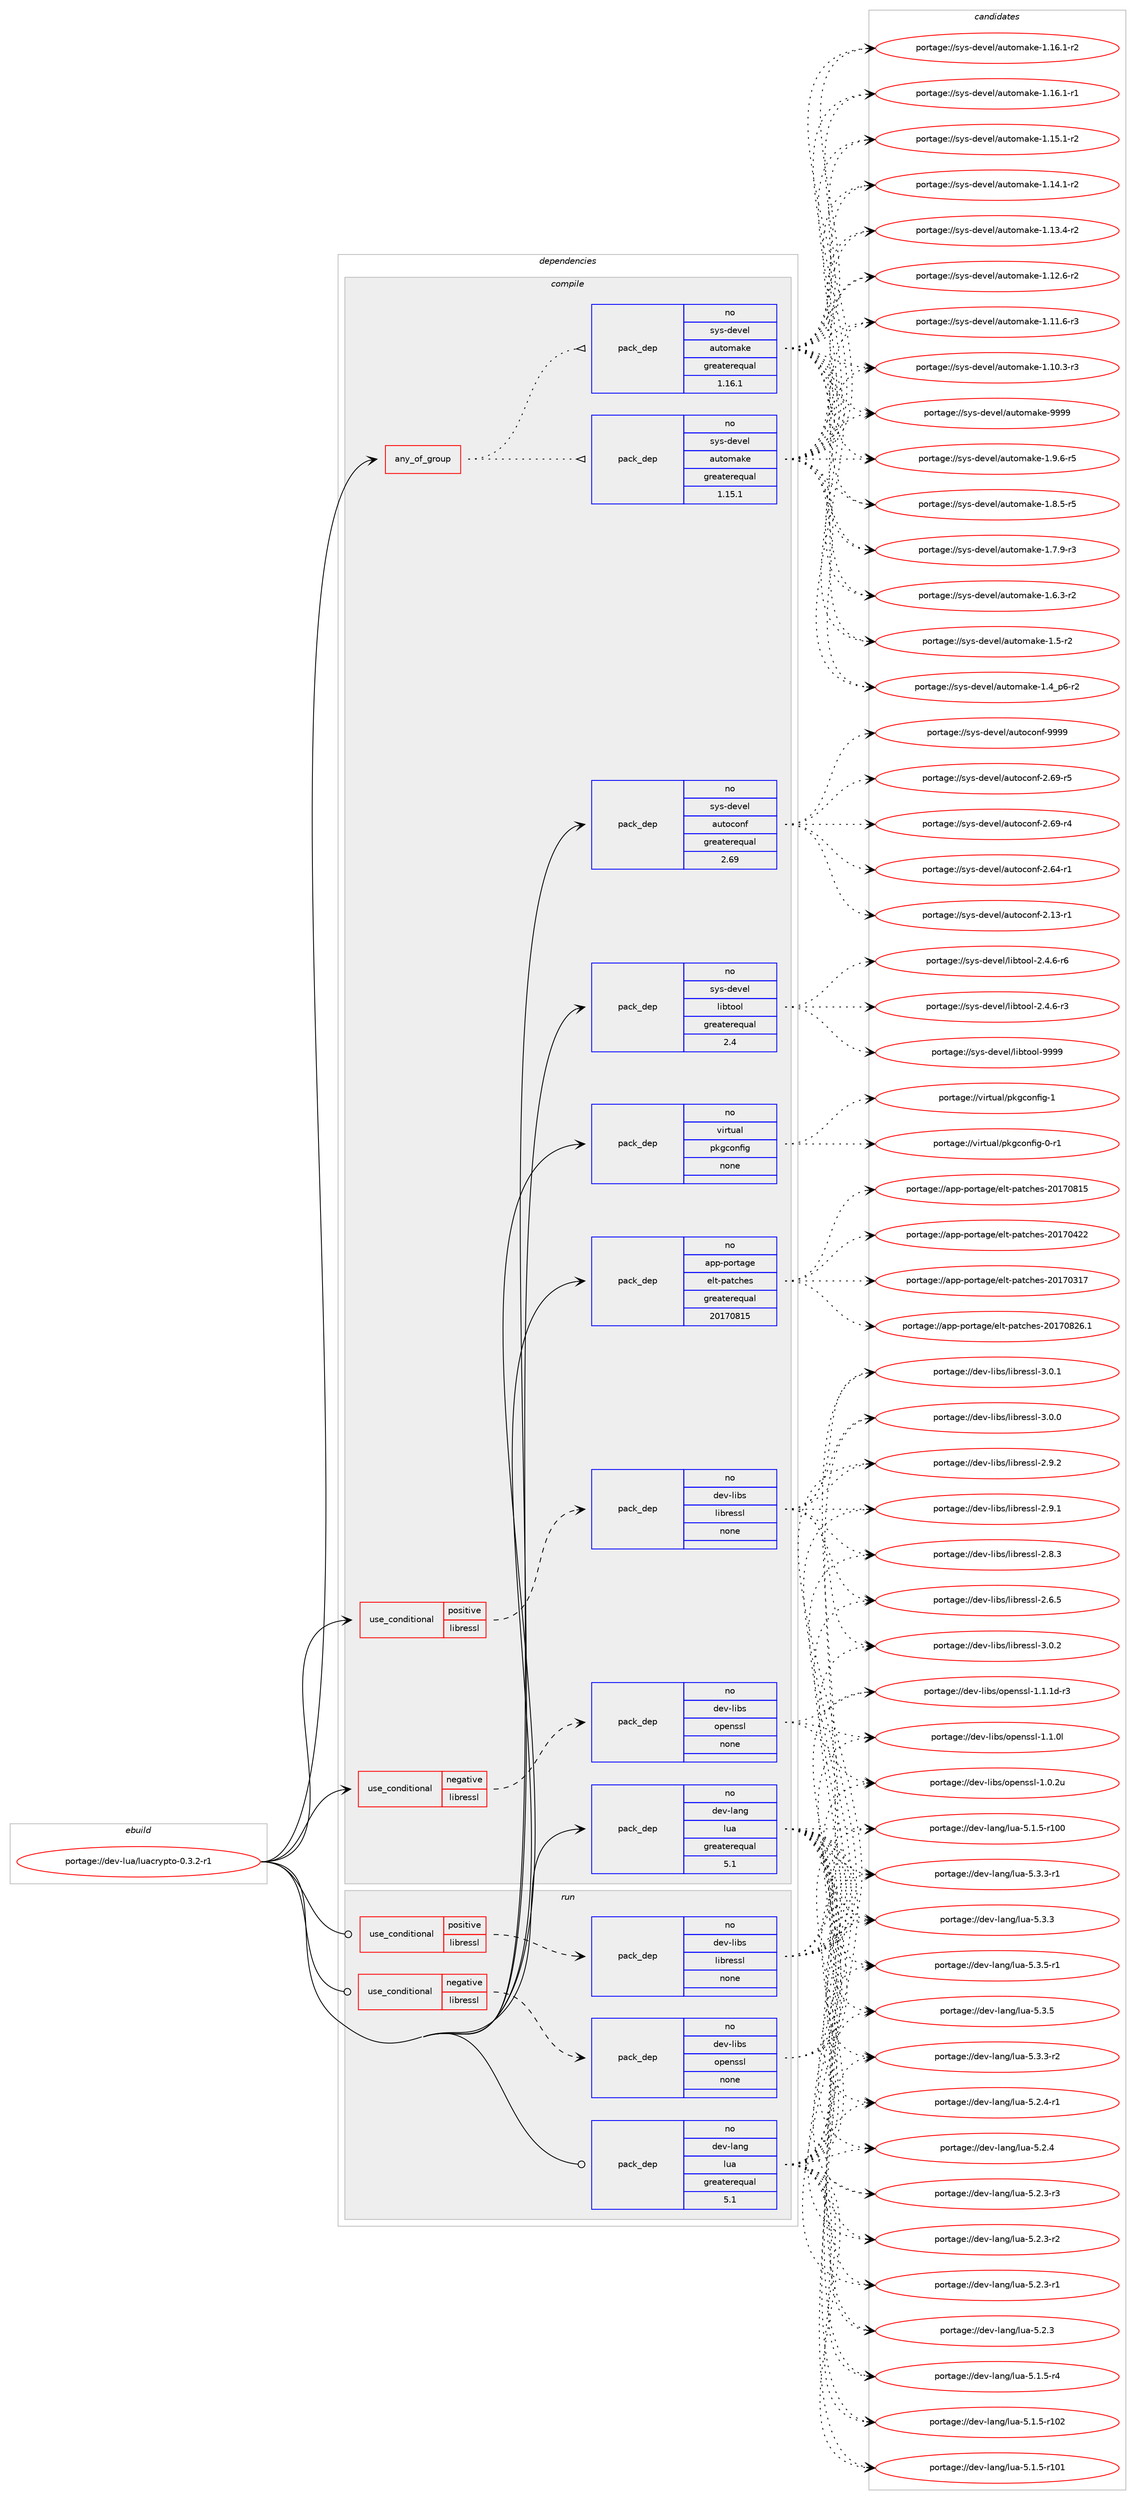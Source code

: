 digraph prolog {

# *************
# Graph options
# *************

newrank=true;
concentrate=true;
compound=true;
graph [rankdir=LR,fontname=Helvetica,fontsize=10,ranksep=1.5];#, ranksep=2.5, nodesep=0.2];
edge  [arrowhead=vee];
node  [fontname=Helvetica,fontsize=10];

# **********
# The ebuild
# **********

subgraph cluster_leftcol {
color=gray;
label=<<i>ebuild</i>>;
id [label="portage://dev-lua/luacrypto-0.3.2-r1", color=red, width=4, href="../dev-lua/luacrypto-0.3.2-r1.svg"];
}

# ****************
# The dependencies
# ****************

subgraph cluster_midcol {
color=gray;
label=<<i>dependencies</i>>;
subgraph cluster_compile {
fillcolor="#eeeeee";
style=filled;
label=<<i>compile</i>>;
subgraph any4909 {
dependency505349 [label=<<TABLE BORDER="0" CELLBORDER="1" CELLSPACING="0" CELLPADDING="4"><TR><TD CELLPADDING="10">any_of_group</TD></TR></TABLE>>, shape=none, color=red];subgraph pack377065 {
dependency505350 [label=<<TABLE BORDER="0" CELLBORDER="1" CELLSPACING="0" CELLPADDING="4" WIDTH="220"><TR><TD ROWSPAN="6" CELLPADDING="30">pack_dep</TD></TR><TR><TD WIDTH="110">no</TD></TR><TR><TD>sys-devel</TD></TR><TR><TD>automake</TD></TR><TR><TD>greaterequal</TD></TR><TR><TD>1.16.1</TD></TR></TABLE>>, shape=none, color=blue];
}
dependency505349:e -> dependency505350:w [weight=20,style="dotted",arrowhead="oinv"];
subgraph pack377066 {
dependency505351 [label=<<TABLE BORDER="0" CELLBORDER="1" CELLSPACING="0" CELLPADDING="4" WIDTH="220"><TR><TD ROWSPAN="6" CELLPADDING="30">pack_dep</TD></TR><TR><TD WIDTH="110">no</TD></TR><TR><TD>sys-devel</TD></TR><TR><TD>automake</TD></TR><TR><TD>greaterequal</TD></TR><TR><TD>1.15.1</TD></TR></TABLE>>, shape=none, color=blue];
}
dependency505349:e -> dependency505351:w [weight=20,style="dotted",arrowhead="oinv"];
}
id:e -> dependency505349:w [weight=20,style="solid",arrowhead="vee"];
subgraph cond123146 {
dependency505352 [label=<<TABLE BORDER="0" CELLBORDER="1" CELLSPACING="0" CELLPADDING="4"><TR><TD ROWSPAN="3" CELLPADDING="10">use_conditional</TD></TR><TR><TD>negative</TD></TR><TR><TD>libressl</TD></TR></TABLE>>, shape=none, color=red];
subgraph pack377067 {
dependency505353 [label=<<TABLE BORDER="0" CELLBORDER="1" CELLSPACING="0" CELLPADDING="4" WIDTH="220"><TR><TD ROWSPAN="6" CELLPADDING="30">pack_dep</TD></TR><TR><TD WIDTH="110">no</TD></TR><TR><TD>dev-libs</TD></TR><TR><TD>openssl</TD></TR><TR><TD>none</TD></TR><TR><TD></TD></TR></TABLE>>, shape=none, color=blue];
}
dependency505352:e -> dependency505353:w [weight=20,style="dashed",arrowhead="vee"];
}
id:e -> dependency505352:w [weight=20,style="solid",arrowhead="vee"];
subgraph cond123147 {
dependency505354 [label=<<TABLE BORDER="0" CELLBORDER="1" CELLSPACING="0" CELLPADDING="4"><TR><TD ROWSPAN="3" CELLPADDING="10">use_conditional</TD></TR><TR><TD>positive</TD></TR><TR><TD>libressl</TD></TR></TABLE>>, shape=none, color=red];
subgraph pack377068 {
dependency505355 [label=<<TABLE BORDER="0" CELLBORDER="1" CELLSPACING="0" CELLPADDING="4" WIDTH="220"><TR><TD ROWSPAN="6" CELLPADDING="30">pack_dep</TD></TR><TR><TD WIDTH="110">no</TD></TR><TR><TD>dev-libs</TD></TR><TR><TD>libressl</TD></TR><TR><TD>none</TD></TR><TR><TD></TD></TR></TABLE>>, shape=none, color=blue];
}
dependency505354:e -> dependency505355:w [weight=20,style="dashed",arrowhead="vee"];
}
id:e -> dependency505354:w [weight=20,style="solid",arrowhead="vee"];
subgraph pack377069 {
dependency505356 [label=<<TABLE BORDER="0" CELLBORDER="1" CELLSPACING="0" CELLPADDING="4" WIDTH="220"><TR><TD ROWSPAN="6" CELLPADDING="30">pack_dep</TD></TR><TR><TD WIDTH="110">no</TD></TR><TR><TD>app-portage</TD></TR><TR><TD>elt-patches</TD></TR><TR><TD>greaterequal</TD></TR><TR><TD>20170815</TD></TR></TABLE>>, shape=none, color=blue];
}
id:e -> dependency505356:w [weight=20,style="solid",arrowhead="vee"];
subgraph pack377070 {
dependency505357 [label=<<TABLE BORDER="0" CELLBORDER="1" CELLSPACING="0" CELLPADDING="4" WIDTH="220"><TR><TD ROWSPAN="6" CELLPADDING="30">pack_dep</TD></TR><TR><TD WIDTH="110">no</TD></TR><TR><TD>dev-lang</TD></TR><TR><TD>lua</TD></TR><TR><TD>greaterequal</TD></TR><TR><TD>5.1</TD></TR></TABLE>>, shape=none, color=blue];
}
id:e -> dependency505357:w [weight=20,style="solid",arrowhead="vee"];
subgraph pack377071 {
dependency505358 [label=<<TABLE BORDER="0" CELLBORDER="1" CELLSPACING="0" CELLPADDING="4" WIDTH="220"><TR><TD ROWSPAN="6" CELLPADDING="30">pack_dep</TD></TR><TR><TD WIDTH="110">no</TD></TR><TR><TD>sys-devel</TD></TR><TR><TD>autoconf</TD></TR><TR><TD>greaterequal</TD></TR><TR><TD>2.69</TD></TR></TABLE>>, shape=none, color=blue];
}
id:e -> dependency505358:w [weight=20,style="solid",arrowhead="vee"];
subgraph pack377072 {
dependency505359 [label=<<TABLE BORDER="0" CELLBORDER="1" CELLSPACING="0" CELLPADDING="4" WIDTH="220"><TR><TD ROWSPAN="6" CELLPADDING="30">pack_dep</TD></TR><TR><TD WIDTH="110">no</TD></TR><TR><TD>sys-devel</TD></TR><TR><TD>libtool</TD></TR><TR><TD>greaterequal</TD></TR><TR><TD>2.4</TD></TR></TABLE>>, shape=none, color=blue];
}
id:e -> dependency505359:w [weight=20,style="solid",arrowhead="vee"];
subgraph pack377073 {
dependency505360 [label=<<TABLE BORDER="0" CELLBORDER="1" CELLSPACING="0" CELLPADDING="4" WIDTH="220"><TR><TD ROWSPAN="6" CELLPADDING="30">pack_dep</TD></TR><TR><TD WIDTH="110">no</TD></TR><TR><TD>virtual</TD></TR><TR><TD>pkgconfig</TD></TR><TR><TD>none</TD></TR><TR><TD></TD></TR></TABLE>>, shape=none, color=blue];
}
id:e -> dependency505360:w [weight=20,style="solid",arrowhead="vee"];
}
subgraph cluster_compileandrun {
fillcolor="#eeeeee";
style=filled;
label=<<i>compile and run</i>>;
}
subgraph cluster_run {
fillcolor="#eeeeee";
style=filled;
label=<<i>run</i>>;
subgraph cond123148 {
dependency505361 [label=<<TABLE BORDER="0" CELLBORDER="1" CELLSPACING="0" CELLPADDING="4"><TR><TD ROWSPAN="3" CELLPADDING="10">use_conditional</TD></TR><TR><TD>negative</TD></TR><TR><TD>libressl</TD></TR></TABLE>>, shape=none, color=red];
subgraph pack377074 {
dependency505362 [label=<<TABLE BORDER="0" CELLBORDER="1" CELLSPACING="0" CELLPADDING="4" WIDTH="220"><TR><TD ROWSPAN="6" CELLPADDING="30">pack_dep</TD></TR><TR><TD WIDTH="110">no</TD></TR><TR><TD>dev-libs</TD></TR><TR><TD>openssl</TD></TR><TR><TD>none</TD></TR><TR><TD></TD></TR></TABLE>>, shape=none, color=blue];
}
dependency505361:e -> dependency505362:w [weight=20,style="dashed",arrowhead="vee"];
}
id:e -> dependency505361:w [weight=20,style="solid",arrowhead="odot"];
subgraph cond123149 {
dependency505363 [label=<<TABLE BORDER="0" CELLBORDER="1" CELLSPACING="0" CELLPADDING="4"><TR><TD ROWSPAN="3" CELLPADDING="10">use_conditional</TD></TR><TR><TD>positive</TD></TR><TR><TD>libressl</TD></TR></TABLE>>, shape=none, color=red];
subgraph pack377075 {
dependency505364 [label=<<TABLE BORDER="0" CELLBORDER="1" CELLSPACING="0" CELLPADDING="4" WIDTH="220"><TR><TD ROWSPAN="6" CELLPADDING="30">pack_dep</TD></TR><TR><TD WIDTH="110">no</TD></TR><TR><TD>dev-libs</TD></TR><TR><TD>libressl</TD></TR><TR><TD>none</TD></TR><TR><TD></TD></TR></TABLE>>, shape=none, color=blue];
}
dependency505363:e -> dependency505364:w [weight=20,style="dashed",arrowhead="vee"];
}
id:e -> dependency505363:w [weight=20,style="solid",arrowhead="odot"];
subgraph pack377076 {
dependency505365 [label=<<TABLE BORDER="0" CELLBORDER="1" CELLSPACING="0" CELLPADDING="4" WIDTH="220"><TR><TD ROWSPAN="6" CELLPADDING="30">pack_dep</TD></TR><TR><TD WIDTH="110">no</TD></TR><TR><TD>dev-lang</TD></TR><TR><TD>lua</TD></TR><TR><TD>greaterequal</TD></TR><TR><TD>5.1</TD></TR></TABLE>>, shape=none, color=blue];
}
id:e -> dependency505365:w [weight=20,style="solid",arrowhead="odot"];
}
}

# **************
# The candidates
# **************

subgraph cluster_choices {
rank=same;
color=gray;
label=<<i>candidates</i>>;

subgraph choice377065 {
color=black;
nodesep=1;
choice115121115451001011181011084797117116111109971071014557575757 [label="portage://sys-devel/automake-9999", color=red, width=4,href="../sys-devel/automake-9999.svg"];
choice115121115451001011181011084797117116111109971071014549465746544511453 [label="portage://sys-devel/automake-1.9.6-r5", color=red, width=4,href="../sys-devel/automake-1.9.6-r5.svg"];
choice115121115451001011181011084797117116111109971071014549465646534511453 [label="portage://sys-devel/automake-1.8.5-r5", color=red, width=4,href="../sys-devel/automake-1.8.5-r5.svg"];
choice115121115451001011181011084797117116111109971071014549465546574511451 [label="portage://sys-devel/automake-1.7.9-r3", color=red, width=4,href="../sys-devel/automake-1.7.9-r3.svg"];
choice115121115451001011181011084797117116111109971071014549465446514511450 [label="portage://sys-devel/automake-1.6.3-r2", color=red, width=4,href="../sys-devel/automake-1.6.3-r2.svg"];
choice11512111545100101118101108479711711611110997107101454946534511450 [label="portage://sys-devel/automake-1.5-r2", color=red, width=4,href="../sys-devel/automake-1.5-r2.svg"];
choice115121115451001011181011084797117116111109971071014549465295112544511450 [label="portage://sys-devel/automake-1.4_p6-r2", color=red, width=4,href="../sys-devel/automake-1.4_p6-r2.svg"];
choice11512111545100101118101108479711711611110997107101454946495446494511450 [label="portage://sys-devel/automake-1.16.1-r2", color=red, width=4,href="../sys-devel/automake-1.16.1-r2.svg"];
choice11512111545100101118101108479711711611110997107101454946495446494511449 [label="portage://sys-devel/automake-1.16.1-r1", color=red, width=4,href="../sys-devel/automake-1.16.1-r1.svg"];
choice11512111545100101118101108479711711611110997107101454946495346494511450 [label="portage://sys-devel/automake-1.15.1-r2", color=red, width=4,href="../sys-devel/automake-1.15.1-r2.svg"];
choice11512111545100101118101108479711711611110997107101454946495246494511450 [label="portage://sys-devel/automake-1.14.1-r2", color=red, width=4,href="../sys-devel/automake-1.14.1-r2.svg"];
choice11512111545100101118101108479711711611110997107101454946495146524511450 [label="portage://sys-devel/automake-1.13.4-r2", color=red, width=4,href="../sys-devel/automake-1.13.4-r2.svg"];
choice11512111545100101118101108479711711611110997107101454946495046544511450 [label="portage://sys-devel/automake-1.12.6-r2", color=red, width=4,href="../sys-devel/automake-1.12.6-r2.svg"];
choice11512111545100101118101108479711711611110997107101454946494946544511451 [label="portage://sys-devel/automake-1.11.6-r3", color=red, width=4,href="../sys-devel/automake-1.11.6-r3.svg"];
choice11512111545100101118101108479711711611110997107101454946494846514511451 [label="portage://sys-devel/automake-1.10.3-r3", color=red, width=4,href="../sys-devel/automake-1.10.3-r3.svg"];
dependency505350:e -> choice115121115451001011181011084797117116111109971071014557575757:w [style=dotted,weight="100"];
dependency505350:e -> choice115121115451001011181011084797117116111109971071014549465746544511453:w [style=dotted,weight="100"];
dependency505350:e -> choice115121115451001011181011084797117116111109971071014549465646534511453:w [style=dotted,weight="100"];
dependency505350:e -> choice115121115451001011181011084797117116111109971071014549465546574511451:w [style=dotted,weight="100"];
dependency505350:e -> choice115121115451001011181011084797117116111109971071014549465446514511450:w [style=dotted,weight="100"];
dependency505350:e -> choice11512111545100101118101108479711711611110997107101454946534511450:w [style=dotted,weight="100"];
dependency505350:e -> choice115121115451001011181011084797117116111109971071014549465295112544511450:w [style=dotted,weight="100"];
dependency505350:e -> choice11512111545100101118101108479711711611110997107101454946495446494511450:w [style=dotted,weight="100"];
dependency505350:e -> choice11512111545100101118101108479711711611110997107101454946495446494511449:w [style=dotted,weight="100"];
dependency505350:e -> choice11512111545100101118101108479711711611110997107101454946495346494511450:w [style=dotted,weight="100"];
dependency505350:e -> choice11512111545100101118101108479711711611110997107101454946495246494511450:w [style=dotted,weight="100"];
dependency505350:e -> choice11512111545100101118101108479711711611110997107101454946495146524511450:w [style=dotted,weight="100"];
dependency505350:e -> choice11512111545100101118101108479711711611110997107101454946495046544511450:w [style=dotted,weight="100"];
dependency505350:e -> choice11512111545100101118101108479711711611110997107101454946494946544511451:w [style=dotted,weight="100"];
dependency505350:e -> choice11512111545100101118101108479711711611110997107101454946494846514511451:w [style=dotted,weight="100"];
}
subgraph choice377066 {
color=black;
nodesep=1;
choice115121115451001011181011084797117116111109971071014557575757 [label="portage://sys-devel/automake-9999", color=red, width=4,href="../sys-devel/automake-9999.svg"];
choice115121115451001011181011084797117116111109971071014549465746544511453 [label="portage://sys-devel/automake-1.9.6-r5", color=red, width=4,href="../sys-devel/automake-1.9.6-r5.svg"];
choice115121115451001011181011084797117116111109971071014549465646534511453 [label="portage://sys-devel/automake-1.8.5-r5", color=red, width=4,href="../sys-devel/automake-1.8.5-r5.svg"];
choice115121115451001011181011084797117116111109971071014549465546574511451 [label="portage://sys-devel/automake-1.7.9-r3", color=red, width=4,href="../sys-devel/automake-1.7.9-r3.svg"];
choice115121115451001011181011084797117116111109971071014549465446514511450 [label="portage://sys-devel/automake-1.6.3-r2", color=red, width=4,href="../sys-devel/automake-1.6.3-r2.svg"];
choice11512111545100101118101108479711711611110997107101454946534511450 [label="portage://sys-devel/automake-1.5-r2", color=red, width=4,href="../sys-devel/automake-1.5-r2.svg"];
choice115121115451001011181011084797117116111109971071014549465295112544511450 [label="portage://sys-devel/automake-1.4_p6-r2", color=red, width=4,href="../sys-devel/automake-1.4_p6-r2.svg"];
choice11512111545100101118101108479711711611110997107101454946495446494511450 [label="portage://sys-devel/automake-1.16.1-r2", color=red, width=4,href="../sys-devel/automake-1.16.1-r2.svg"];
choice11512111545100101118101108479711711611110997107101454946495446494511449 [label="portage://sys-devel/automake-1.16.1-r1", color=red, width=4,href="../sys-devel/automake-1.16.1-r1.svg"];
choice11512111545100101118101108479711711611110997107101454946495346494511450 [label="portage://sys-devel/automake-1.15.1-r2", color=red, width=4,href="../sys-devel/automake-1.15.1-r2.svg"];
choice11512111545100101118101108479711711611110997107101454946495246494511450 [label="portage://sys-devel/automake-1.14.1-r2", color=red, width=4,href="../sys-devel/automake-1.14.1-r2.svg"];
choice11512111545100101118101108479711711611110997107101454946495146524511450 [label="portage://sys-devel/automake-1.13.4-r2", color=red, width=4,href="../sys-devel/automake-1.13.4-r2.svg"];
choice11512111545100101118101108479711711611110997107101454946495046544511450 [label="portage://sys-devel/automake-1.12.6-r2", color=red, width=4,href="../sys-devel/automake-1.12.6-r2.svg"];
choice11512111545100101118101108479711711611110997107101454946494946544511451 [label="portage://sys-devel/automake-1.11.6-r3", color=red, width=4,href="../sys-devel/automake-1.11.6-r3.svg"];
choice11512111545100101118101108479711711611110997107101454946494846514511451 [label="portage://sys-devel/automake-1.10.3-r3", color=red, width=4,href="../sys-devel/automake-1.10.3-r3.svg"];
dependency505351:e -> choice115121115451001011181011084797117116111109971071014557575757:w [style=dotted,weight="100"];
dependency505351:e -> choice115121115451001011181011084797117116111109971071014549465746544511453:w [style=dotted,weight="100"];
dependency505351:e -> choice115121115451001011181011084797117116111109971071014549465646534511453:w [style=dotted,weight="100"];
dependency505351:e -> choice115121115451001011181011084797117116111109971071014549465546574511451:w [style=dotted,weight="100"];
dependency505351:e -> choice115121115451001011181011084797117116111109971071014549465446514511450:w [style=dotted,weight="100"];
dependency505351:e -> choice11512111545100101118101108479711711611110997107101454946534511450:w [style=dotted,weight="100"];
dependency505351:e -> choice115121115451001011181011084797117116111109971071014549465295112544511450:w [style=dotted,weight="100"];
dependency505351:e -> choice11512111545100101118101108479711711611110997107101454946495446494511450:w [style=dotted,weight="100"];
dependency505351:e -> choice11512111545100101118101108479711711611110997107101454946495446494511449:w [style=dotted,weight="100"];
dependency505351:e -> choice11512111545100101118101108479711711611110997107101454946495346494511450:w [style=dotted,weight="100"];
dependency505351:e -> choice11512111545100101118101108479711711611110997107101454946495246494511450:w [style=dotted,weight="100"];
dependency505351:e -> choice11512111545100101118101108479711711611110997107101454946495146524511450:w [style=dotted,weight="100"];
dependency505351:e -> choice11512111545100101118101108479711711611110997107101454946495046544511450:w [style=dotted,weight="100"];
dependency505351:e -> choice11512111545100101118101108479711711611110997107101454946494946544511451:w [style=dotted,weight="100"];
dependency505351:e -> choice11512111545100101118101108479711711611110997107101454946494846514511451:w [style=dotted,weight="100"];
}
subgraph choice377067 {
color=black;
nodesep=1;
choice1001011184510810598115471111121011101151151084549464946491004511451 [label="portage://dev-libs/openssl-1.1.1d-r3", color=red, width=4,href="../dev-libs/openssl-1.1.1d-r3.svg"];
choice100101118451081059811547111112101110115115108454946494648108 [label="portage://dev-libs/openssl-1.1.0l", color=red, width=4,href="../dev-libs/openssl-1.1.0l.svg"];
choice100101118451081059811547111112101110115115108454946484650117 [label="portage://dev-libs/openssl-1.0.2u", color=red, width=4,href="../dev-libs/openssl-1.0.2u.svg"];
dependency505353:e -> choice1001011184510810598115471111121011101151151084549464946491004511451:w [style=dotted,weight="100"];
dependency505353:e -> choice100101118451081059811547111112101110115115108454946494648108:w [style=dotted,weight="100"];
dependency505353:e -> choice100101118451081059811547111112101110115115108454946484650117:w [style=dotted,weight="100"];
}
subgraph choice377068 {
color=black;
nodesep=1;
choice10010111845108105981154710810598114101115115108455146484650 [label="portage://dev-libs/libressl-3.0.2", color=red, width=4,href="../dev-libs/libressl-3.0.2.svg"];
choice10010111845108105981154710810598114101115115108455146484649 [label="portage://dev-libs/libressl-3.0.1", color=red, width=4,href="../dev-libs/libressl-3.0.1.svg"];
choice10010111845108105981154710810598114101115115108455146484648 [label="portage://dev-libs/libressl-3.0.0", color=red, width=4,href="../dev-libs/libressl-3.0.0.svg"];
choice10010111845108105981154710810598114101115115108455046574650 [label="portage://dev-libs/libressl-2.9.2", color=red, width=4,href="../dev-libs/libressl-2.9.2.svg"];
choice10010111845108105981154710810598114101115115108455046574649 [label="portage://dev-libs/libressl-2.9.1", color=red, width=4,href="../dev-libs/libressl-2.9.1.svg"];
choice10010111845108105981154710810598114101115115108455046564651 [label="portage://dev-libs/libressl-2.8.3", color=red, width=4,href="../dev-libs/libressl-2.8.3.svg"];
choice10010111845108105981154710810598114101115115108455046544653 [label="portage://dev-libs/libressl-2.6.5", color=red, width=4,href="../dev-libs/libressl-2.6.5.svg"];
dependency505355:e -> choice10010111845108105981154710810598114101115115108455146484650:w [style=dotted,weight="100"];
dependency505355:e -> choice10010111845108105981154710810598114101115115108455146484649:w [style=dotted,weight="100"];
dependency505355:e -> choice10010111845108105981154710810598114101115115108455146484648:w [style=dotted,weight="100"];
dependency505355:e -> choice10010111845108105981154710810598114101115115108455046574650:w [style=dotted,weight="100"];
dependency505355:e -> choice10010111845108105981154710810598114101115115108455046574649:w [style=dotted,weight="100"];
dependency505355:e -> choice10010111845108105981154710810598114101115115108455046564651:w [style=dotted,weight="100"];
dependency505355:e -> choice10010111845108105981154710810598114101115115108455046544653:w [style=dotted,weight="100"];
}
subgraph choice377069 {
color=black;
nodesep=1;
choice971121124511211111411697103101471011081164511297116991041011154550484955485650544649 [label="portage://app-portage/elt-patches-20170826.1", color=red, width=4,href="../app-portage/elt-patches-20170826.1.svg"];
choice97112112451121111141169710310147101108116451129711699104101115455048495548564953 [label="portage://app-portage/elt-patches-20170815", color=red, width=4,href="../app-portage/elt-patches-20170815.svg"];
choice97112112451121111141169710310147101108116451129711699104101115455048495548525050 [label="portage://app-portage/elt-patches-20170422", color=red, width=4,href="../app-portage/elt-patches-20170422.svg"];
choice97112112451121111141169710310147101108116451129711699104101115455048495548514955 [label="portage://app-portage/elt-patches-20170317", color=red, width=4,href="../app-portage/elt-patches-20170317.svg"];
dependency505356:e -> choice971121124511211111411697103101471011081164511297116991041011154550484955485650544649:w [style=dotted,weight="100"];
dependency505356:e -> choice97112112451121111141169710310147101108116451129711699104101115455048495548564953:w [style=dotted,weight="100"];
dependency505356:e -> choice97112112451121111141169710310147101108116451129711699104101115455048495548525050:w [style=dotted,weight="100"];
dependency505356:e -> choice97112112451121111141169710310147101108116451129711699104101115455048495548514955:w [style=dotted,weight="100"];
}
subgraph choice377070 {
color=black;
nodesep=1;
choice100101118451089711010347108117974553465146534511449 [label="portage://dev-lang/lua-5.3.5-r1", color=red, width=4,href="../dev-lang/lua-5.3.5-r1.svg"];
choice10010111845108971101034710811797455346514653 [label="portage://dev-lang/lua-5.3.5", color=red, width=4,href="../dev-lang/lua-5.3.5.svg"];
choice100101118451089711010347108117974553465146514511450 [label="portage://dev-lang/lua-5.3.3-r2", color=red, width=4,href="../dev-lang/lua-5.3.3-r2.svg"];
choice100101118451089711010347108117974553465146514511449 [label="portage://dev-lang/lua-5.3.3-r1", color=red, width=4,href="../dev-lang/lua-5.3.3-r1.svg"];
choice10010111845108971101034710811797455346514651 [label="portage://dev-lang/lua-5.3.3", color=red, width=4,href="../dev-lang/lua-5.3.3.svg"];
choice100101118451089711010347108117974553465046524511449 [label="portage://dev-lang/lua-5.2.4-r1", color=red, width=4,href="../dev-lang/lua-5.2.4-r1.svg"];
choice10010111845108971101034710811797455346504652 [label="portage://dev-lang/lua-5.2.4", color=red, width=4,href="../dev-lang/lua-5.2.4.svg"];
choice100101118451089711010347108117974553465046514511451 [label="portage://dev-lang/lua-5.2.3-r3", color=red, width=4,href="../dev-lang/lua-5.2.3-r3.svg"];
choice100101118451089711010347108117974553465046514511450 [label="portage://dev-lang/lua-5.2.3-r2", color=red, width=4,href="../dev-lang/lua-5.2.3-r2.svg"];
choice100101118451089711010347108117974553465046514511449 [label="portage://dev-lang/lua-5.2.3-r1", color=red, width=4,href="../dev-lang/lua-5.2.3-r1.svg"];
choice10010111845108971101034710811797455346504651 [label="portage://dev-lang/lua-5.2.3", color=red, width=4,href="../dev-lang/lua-5.2.3.svg"];
choice100101118451089711010347108117974553464946534511452 [label="portage://dev-lang/lua-5.1.5-r4", color=red, width=4,href="../dev-lang/lua-5.1.5-r4.svg"];
choice1001011184510897110103471081179745534649465345114494850 [label="portage://dev-lang/lua-5.1.5-r102", color=red, width=4,href="../dev-lang/lua-5.1.5-r102.svg"];
choice1001011184510897110103471081179745534649465345114494849 [label="portage://dev-lang/lua-5.1.5-r101", color=red, width=4,href="../dev-lang/lua-5.1.5-r101.svg"];
choice1001011184510897110103471081179745534649465345114494848 [label="portage://dev-lang/lua-5.1.5-r100", color=red, width=4,href="../dev-lang/lua-5.1.5-r100.svg"];
dependency505357:e -> choice100101118451089711010347108117974553465146534511449:w [style=dotted,weight="100"];
dependency505357:e -> choice10010111845108971101034710811797455346514653:w [style=dotted,weight="100"];
dependency505357:e -> choice100101118451089711010347108117974553465146514511450:w [style=dotted,weight="100"];
dependency505357:e -> choice100101118451089711010347108117974553465146514511449:w [style=dotted,weight="100"];
dependency505357:e -> choice10010111845108971101034710811797455346514651:w [style=dotted,weight="100"];
dependency505357:e -> choice100101118451089711010347108117974553465046524511449:w [style=dotted,weight="100"];
dependency505357:e -> choice10010111845108971101034710811797455346504652:w [style=dotted,weight="100"];
dependency505357:e -> choice100101118451089711010347108117974553465046514511451:w [style=dotted,weight="100"];
dependency505357:e -> choice100101118451089711010347108117974553465046514511450:w [style=dotted,weight="100"];
dependency505357:e -> choice100101118451089711010347108117974553465046514511449:w [style=dotted,weight="100"];
dependency505357:e -> choice10010111845108971101034710811797455346504651:w [style=dotted,weight="100"];
dependency505357:e -> choice100101118451089711010347108117974553464946534511452:w [style=dotted,weight="100"];
dependency505357:e -> choice1001011184510897110103471081179745534649465345114494850:w [style=dotted,weight="100"];
dependency505357:e -> choice1001011184510897110103471081179745534649465345114494849:w [style=dotted,weight="100"];
dependency505357:e -> choice1001011184510897110103471081179745534649465345114494848:w [style=dotted,weight="100"];
}
subgraph choice377071 {
color=black;
nodesep=1;
choice115121115451001011181011084797117116111991111101024557575757 [label="portage://sys-devel/autoconf-9999", color=red, width=4,href="../sys-devel/autoconf-9999.svg"];
choice1151211154510010111810110847971171161119911111010245504654574511453 [label="portage://sys-devel/autoconf-2.69-r5", color=red, width=4,href="../sys-devel/autoconf-2.69-r5.svg"];
choice1151211154510010111810110847971171161119911111010245504654574511452 [label="portage://sys-devel/autoconf-2.69-r4", color=red, width=4,href="../sys-devel/autoconf-2.69-r4.svg"];
choice1151211154510010111810110847971171161119911111010245504654524511449 [label="portage://sys-devel/autoconf-2.64-r1", color=red, width=4,href="../sys-devel/autoconf-2.64-r1.svg"];
choice1151211154510010111810110847971171161119911111010245504649514511449 [label="portage://sys-devel/autoconf-2.13-r1", color=red, width=4,href="../sys-devel/autoconf-2.13-r1.svg"];
dependency505358:e -> choice115121115451001011181011084797117116111991111101024557575757:w [style=dotted,weight="100"];
dependency505358:e -> choice1151211154510010111810110847971171161119911111010245504654574511453:w [style=dotted,weight="100"];
dependency505358:e -> choice1151211154510010111810110847971171161119911111010245504654574511452:w [style=dotted,weight="100"];
dependency505358:e -> choice1151211154510010111810110847971171161119911111010245504654524511449:w [style=dotted,weight="100"];
dependency505358:e -> choice1151211154510010111810110847971171161119911111010245504649514511449:w [style=dotted,weight="100"];
}
subgraph choice377072 {
color=black;
nodesep=1;
choice1151211154510010111810110847108105981161111111084557575757 [label="portage://sys-devel/libtool-9999", color=red, width=4,href="../sys-devel/libtool-9999.svg"];
choice1151211154510010111810110847108105981161111111084550465246544511454 [label="portage://sys-devel/libtool-2.4.6-r6", color=red, width=4,href="../sys-devel/libtool-2.4.6-r6.svg"];
choice1151211154510010111810110847108105981161111111084550465246544511451 [label="portage://sys-devel/libtool-2.4.6-r3", color=red, width=4,href="../sys-devel/libtool-2.4.6-r3.svg"];
dependency505359:e -> choice1151211154510010111810110847108105981161111111084557575757:w [style=dotted,weight="100"];
dependency505359:e -> choice1151211154510010111810110847108105981161111111084550465246544511454:w [style=dotted,weight="100"];
dependency505359:e -> choice1151211154510010111810110847108105981161111111084550465246544511451:w [style=dotted,weight="100"];
}
subgraph choice377073 {
color=black;
nodesep=1;
choice1181051141161179710847112107103991111101021051034549 [label="portage://virtual/pkgconfig-1", color=red, width=4,href="../virtual/pkgconfig-1.svg"];
choice11810511411611797108471121071039911111010210510345484511449 [label="portage://virtual/pkgconfig-0-r1", color=red, width=4,href="../virtual/pkgconfig-0-r1.svg"];
dependency505360:e -> choice1181051141161179710847112107103991111101021051034549:w [style=dotted,weight="100"];
dependency505360:e -> choice11810511411611797108471121071039911111010210510345484511449:w [style=dotted,weight="100"];
}
subgraph choice377074 {
color=black;
nodesep=1;
choice1001011184510810598115471111121011101151151084549464946491004511451 [label="portage://dev-libs/openssl-1.1.1d-r3", color=red, width=4,href="../dev-libs/openssl-1.1.1d-r3.svg"];
choice100101118451081059811547111112101110115115108454946494648108 [label="portage://dev-libs/openssl-1.1.0l", color=red, width=4,href="../dev-libs/openssl-1.1.0l.svg"];
choice100101118451081059811547111112101110115115108454946484650117 [label="portage://dev-libs/openssl-1.0.2u", color=red, width=4,href="../dev-libs/openssl-1.0.2u.svg"];
dependency505362:e -> choice1001011184510810598115471111121011101151151084549464946491004511451:w [style=dotted,weight="100"];
dependency505362:e -> choice100101118451081059811547111112101110115115108454946494648108:w [style=dotted,weight="100"];
dependency505362:e -> choice100101118451081059811547111112101110115115108454946484650117:w [style=dotted,weight="100"];
}
subgraph choice377075 {
color=black;
nodesep=1;
choice10010111845108105981154710810598114101115115108455146484650 [label="portage://dev-libs/libressl-3.0.2", color=red, width=4,href="../dev-libs/libressl-3.0.2.svg"];
choice10010111845108105981154710810598114101115115108455146484649 [label="portage://dev-libs/libressl-3.0.1", color=red, width=4,href="../dev-libs/libressl-3.0.1.svg"];
choice10010111845108105981154710810598114101115115108455146484648 [label="portage://dev-libs/libressl-3.0.0", color=red, width=4,href="../dev-libs/libressl-3.0.0.svg"];
choice10010111845108105981154710810598114101115115108455046574650 [label="portage://dev-libs/libressl-2.9.2", color=red, width=4,href="../dev-libs/libressl-2.9.2.svg"];
choice10010111845108105981154710810598114101115115108455046574649 [label="portage://dev-libs/libressl-2.9.1", color=red, width=4,href="../dev-libs/libressl-2.9.1.svg"];
choice10010111845108105981154710810598114101115115108455046564651 [label="portage://dev-libs/libressl-2.8.3", color=red, width=4,href="../dev-libs/libressl-2.8.3.svg"];
choice10010111845108105981154710810598114101115115108455046544653 [label="portage://dev-libs/libressl-2.6.5", color=red, width=4,href="../dev-libs/libressl-2.6.5.svg"];
dependency505364:e -> choice10010111845108105981154710810598114101115115108455146484650:w [style=dotted,weight="100"];
dependency505364:e -> choice10010111845108105981154710810598114101115115108455146484649:w [style=dotted,weight="100"];
dependency505364:e -> choice10010111845108105981154710810598114101115115108455146484648:w [style=dotted,weight="100"];
dependency505364:e -> choice10010111845108105981154710810598114101115115108455046574650:w [style=dotted,weight="100"];
dependency505364:e -> choice10010111845108105981154710810598114101115115108455046574649:w [style=dotted,weight="100"];
dependency505364:e -> choice10010111845108105981154710810598114101115115108455046564651:w [style=dotted,weight="100"];
dependency505364:e -> choice10010111845108105981154710810598114101115115108455046544653:w [style=dotted,weight="100"];
}
subgraph choice377076 {
color=black;
nodesep=1;
choice100101118451089711010347108117974553465146534511449 [label="portage://dev-lang/lua-5.3.5-r1", color=red, width=4,href="../dev-lang/lua-5.3.5-r1.svg"];
choice10010111845108971101034710811797455346514653 [label="portage://dev-lang/lua-5.3.5", color=red, width=4,href="../dev-lang/lua-5.3.5.svg"];
choice100101118451089711010347108117974553465146514511450 [label="portage://dev-lang/lua-5.3.3-r2", color=red, width=4,href="../dev-lang/lua-5.3.3-r2.svg"];
choice100101118451089711010347108117974553465146514511449 [label="portage://dev-lang/lua-5.3.3-r1", color=red, width=4,href="../dev-lang/lua-5.3.3-r1.svg"];
choice10010111845108971101034710811797455346514651 [label="portage://dev-lang/lua-5.3.3", color=red, width=4,href="../dev-lang/lua-5.3.3.svg"];
choice100101118451089711010347108117974553465046524511449 [label="portage://dev-lang/lua-5.2.4-r1", color=red, width=4,href="../dev-lang/lua-5.2.4-r1.svg"];
choice10010111845108971101034710811797455346504652 [label="portage://dev-lang/lua-5.2.4", color=red, width=4,href="../dev-lang/lua-5.2.4.svg"];
choice100101118451089711010347108117974553465046514511451 [label="portage://dev-lang/lua-5.2.3-r3", color=red, width=4,href="../dev-lang/lua-5.2.3-r3.svg"];
choice100101118451089711010347108117974553465046514511450 [label="portage://dev-lang/lua-5.2.3-r2", color=red, width=4,href="../dev-lang/lua-5.2.3-r2.svg"];
choice100101118451089711010347108117974553465046514511449 [label="portage://dev-lang/lua-5.2.3-r1", color=red, width=4,href="../dev-lang/lua-5.2.3-r1.svg"];
choice10010111845108971101034710811797455346504651 [label="portage://dev-lang/lua-5.2.3", color=red, width=4,href="../dev-lang/lua-5.2.3.svg"];
choice100101118451089711010347108117974553464946534511452 [label="portage://dev-lang/lua-5.1.5-r4", color=red, width=4,href="../dev-lang/lua-5.1.5-r4.svg"];
choice1001011184510897110103471081179745534649465345114494850 [label="portage://dev-lang/lua-5.1.5-r102", color=red, width=4,href="../dev-lang/lua-5.1.5-r102.svg"];
choice1001011184510897110103471081179745534649465345114494849 [label="portage://dev-lang/lua-5.1.5-r101", color=red, width=4,href="../dev-lang/lua-5.1.5-r101.svg"];
choice1001011184510897110103471081179745534649465345114494848 [label="portage://dev-lang/lua-5.1.5-r100", color=red, width=4,href="../dev-lang/lua-5.1.5-r100.svg"];
dependency505365:e -> choice100101118451089711010347108117974553465146534511449:w [style=dotted,weight="100"];
dependency505365:e -> choice10010111845108971101034710811797455346514653:w [style=dotted,weight="100"];
dependency505365:e -> choice100101118451089711010347108117974553465146514511450:w [style=dotted,weight="100"];
dependency505365:e -> choice100101118451089711010347108117974553465146514511449:w [style=dotted,weight="100"];
dependency505365:e -> choice10010111845108971101034710811797455346514651:w [style=dotted,weight="100"];
dependency505365:e -> choice100101118451089711010347108117974553465046524511449:w [style=dotted,weight="100"];
dependency505365:e -> choice10010111845108971101034710811797455346504652:w [style=dotted,weight="100"];
dependency505365:e -> choice100101118451089711010347108117974553465046514511451:w [style=dotted,weight="100"];
dependency505365:e -> choice100101118451089711010347108117974553465046514511450:w [style=dotted,weight="100"];
dependency505365:e -> choice100101118451089711010347108117974553465046514511449:w [style=dotted,weight="100"];
dependency505365:e -> choice10010111845108971101034710811797455346504651:w [style=dotted,weight="100"];
dependency505365:e -> choice100101118451089711010347108117974553464946534511452:w [style=dotted,weight="100"];
dependency505365:e -> choice1001011184510897110103471081179745534649465345114494850:w [style=dotted,weight="100"];
dependency505365:e -> choice1001011184510897110103471081179745534649465345114494849:w [style=dotted,weight="100"];
dependency505365:e -> choice1001011184510897110103471081179745534649465345114494848:w [style=dotted,weight="100"];
}
}

}
